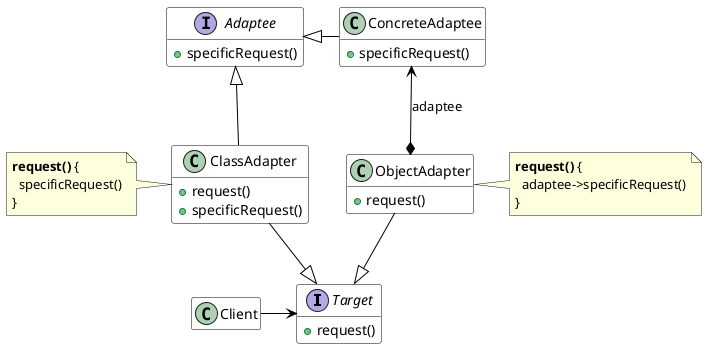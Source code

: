 @startuml
hide empty attributes
hide empty members
skinparam backgroundcolor White
skinparam class {
 ArrowColor Black
 BackgroundColor White
 BorderColor Black
}

interface Target {
 +request()
}
interface Adaptee {
 +specificRequest()
}
class ConcreteAdaptee {
 +specificRequest()
}
class Client
class ClassAdapter {
 +request()
 +specificRequest()
}
note left
  <b>request()</b> {
    specificRequest()
  }
end note

class ObjectAdapter {
 +request()
}
note right
  <b>request()</b> {
    adaptee->specificRequest()
  }
end note

Client -right-> Target
ClassAdapter --|> Target
ObjectAdapter --|> Target
Adaptee <|-- ClassAdapter
Adaptee <|-right- ConcreteAdaptee
ConcreteAdaptee <--* ObjectAdapter : adaptee
@enduml
